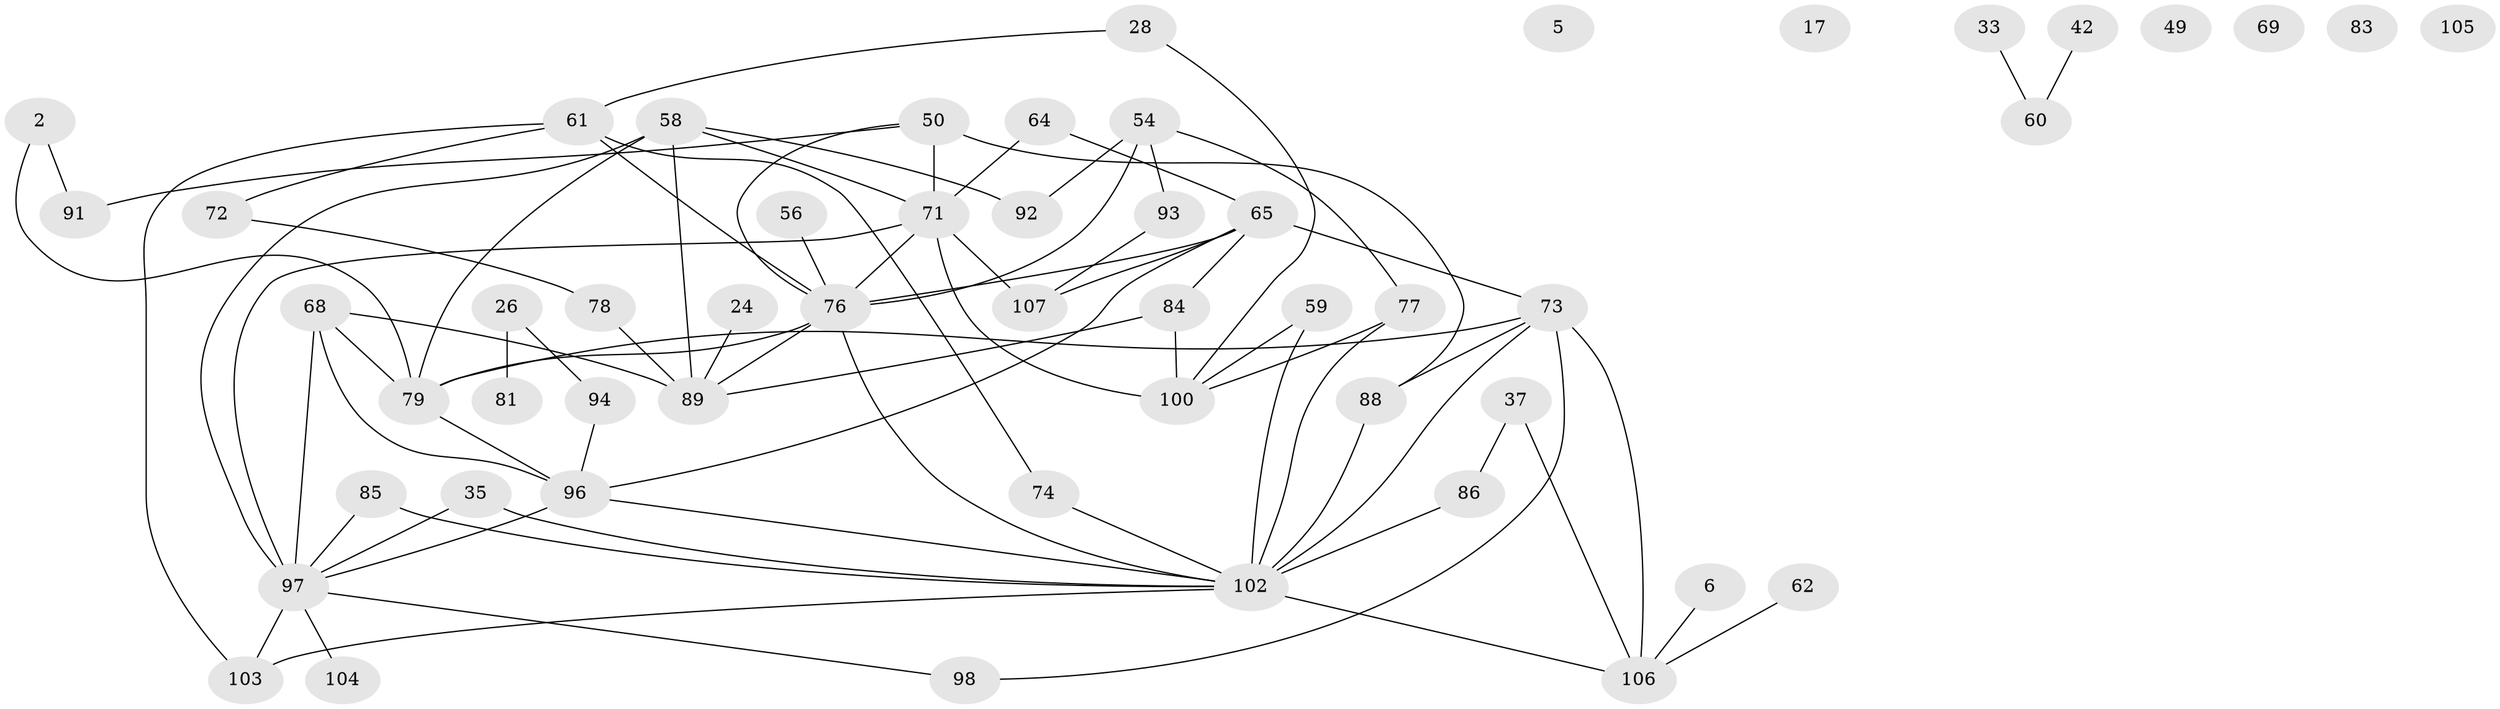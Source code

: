 // original degree distribution, {1: 0.102803738317757, 2: 0.2616822429906542, 4: 0.205607476635514, 0: 0.056074766355140186, 3: 0.24299065420560748, 5: 0.09345794392523364, 6: 0.028037383177570093, 7: 0.009345794392523364}
// Generated by graph-tools (version 1.1) at 2025/39/03/09/25 04:39:28]
// undirected, 53 vertices, 79 edges
graph export_dot {
graph [start="1"]
  node [color=gray90,style=filled];
  2;
  5;
  6;
  17;
  24;
  26;
  28;
  33;
  35 [super="+3"];
  37;
  42;
  49;
  50;
  54;
  56;
  58 [super="+11+55"];
  59;
  60;
  61 [super="+4"];
  62;
  64;
  65 [super="+13+53"];
  68 [super="+48"];
  69;
  71 [super="+47+57"];
  72;
  73 [super="+20+67"];
  74 [super="+7+51+22+18"];
  76 [super="+70+52"];
  77 [super="+14+41"];
  78;
  79 [super="+31"];
  81;
  83;
  84;
  85;
  86;
  88 [super="+43"];
  89 [super="+87"];
  91;
  92;
  93;
  94;
  96 [super="+63+82"];
  97 [super="+32+66"];
  98;
  100 [super="+19+80"];
  102 [super="+99+90"];
  103 [super="+39"];
  104;
  105;
  106 [super="+12+101+95"];
  107;
  2 -- 91;
  2 -- 79;
  6 -- 106;
  24 -- 89;
  26 -- 81;
  26 -- 94;
  28 -- 61;
  28 -- 100;
  33 -- 60;
  35 -- 97;
  35 -- 102;
  37 -- 86;
  37 -- 106;
  42 -- 60;
  50 -- 88 [weight=2];
  50 -- 91;
  50 -- 76;
  50 -- 71;
  54 -- 92;
  54 -- 93;
  54 -- 77;
  54 -- 76;
  56 -- 76;
  58 -- 92;
  58 -- 89 [weight=2];
  58 -- 79;
  58 -- 97 [weight=2];
  58 -- 71;
  59 -- 100;
  59 -- 102;
  61 -- 103;
  61 -- 74;
  61 -- 76 [weight=2];
  61 -- 72;
  62 -- 106;
  64 -- 71;
  64 -- 65;
  65 -- 107;
  65 -- 84 [weight=2];
  65 -- 76 [weight=2];
  65 -- 73;
  65 -- 96 [weight=2];
  68 -- 79 [weight=2];
  68 -- 89 [weight=2];
  68 -- 97 [weight=2];
  68 -- 96;
  71 -- 97 [weight=2];
  71 -- 76 [weight=2];
  71 -- 107;
  71 -- 100;
  72 -- 78;
  73 -- 102;
  73 -- 98;
  73 -- 88;
  73 -- 106 [weight=2];
  73 -- 79;
  74 -- 102;
  76 -- 102 [weight=3];
  76 -- 89;
  76 -- 79;
  77 -- 102 [weight=3];
  77 -- 100;
  78 -- 89 [weight=2];
  79 -- 96;
  84 -- 89 [weight=2];
  84 -- 100;
  85 -- 97;
  85 -- 102;
  86 -- 102;
  88 -- 102;
  93 -- 107;
  94 -- 96;
  96 -- 97 [weight=2];
  96 -- 102;
  97 -- 98;
  97 -- 104;
  97 -- 103;
  102 -- 103;
  102 -- 106 [weight=2];
}
